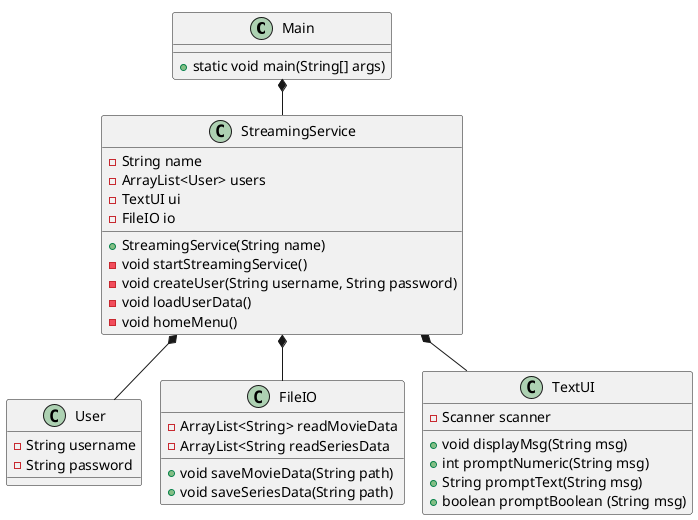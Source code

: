 @startuml
!pragma layout smetana

!pragma layout smetana

class Main {
+ static void main(String[] args)
}

class StreamingService{
- String name
- ArrayList<User> users
- TextUI ui
- FileIO io
+ StreamingService(String name)
- void startStreamingService()
- void createUser(String username, String password)
- void loadUserData()
- void homeMenu()
}

class User {
- String username
- String password
}





class FileIO {
- ArrayList<String> readMovieData
- ArrayList<String readSeriesData
+ void saveMovieData(String path)
+ void saveSeriesData(String path)
}

class TextUI {
- Scanner scanner
+ void displayMsg(String msg)
+ int promptNumeric(String msg)
+ String promptText(String msg)
+ boolean promptBoolean (String msg)
}

Main *-- StreamingService
StreamingService *-- User
StreamingService *-- FileIO
StreamingService *-- TextUI
@enduml